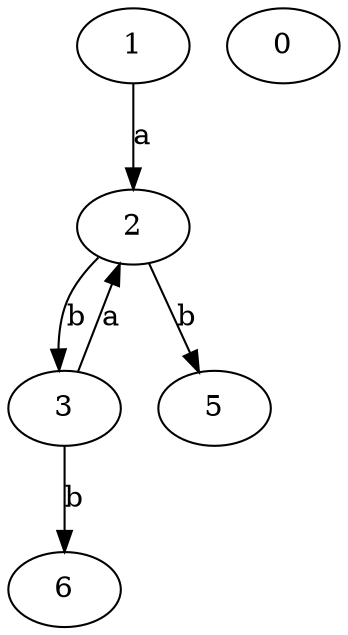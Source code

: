 strict digraph  {
1;
2;
3;
5;
0;
6;
1 -> 2  [label=a];
2 -> 3  [label=b];
2 -> 5  [label=b];
3 -> 2  [label=a];
3 -> 6  [label=b];
}
